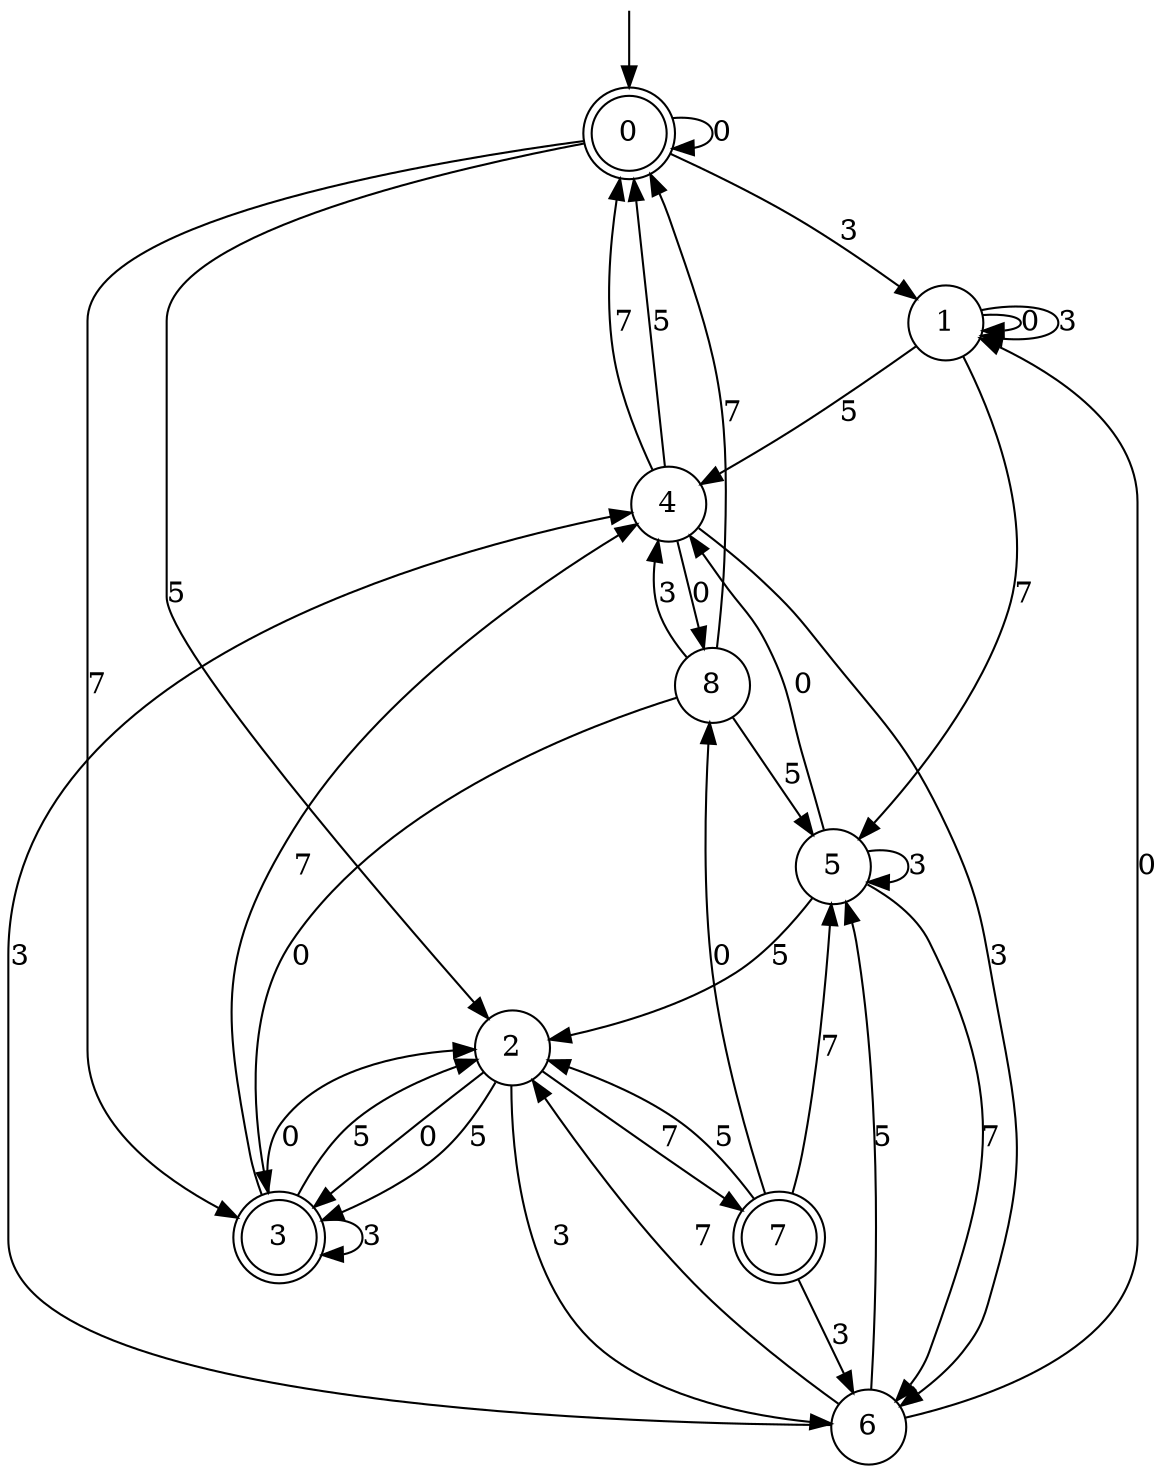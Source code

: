 digraph g {

	s0 [shape="doublecircle" label="0"];
	s1 [shape="circle" label="1"];
	s2 [shape="circle" label="2"];
	s3 [shape="doublecircle" label="3"];
	s4 [shape="circle" label="4"];
	s5 [shape="circle" label="5"];
	s6 [shape="circle" label="6"];
	s7 [shape="doublecircle" label="7"];
	s8 [shape="circle" label="8"];
	s0 -> s0 [label="0"];
	s0 -> s1 [label="3"];
	s0 -> s2 [label="5"];
	s0 -> s3 [label="7"];
	s1 -> s1 [label="0"];
	s1 -> s1 [label="3"];
	s1 -> s4 [label="5"];
	s1 -> s5 [label="7"];
	s2 -> s3 [label="0"];
	s2 -> s6 [label="3"];
	s2 -> s3 [label="5"];
	s2 -> s7 [label="7"];
	s3 -> s2 [label="0"];
	s3 -> s3 [label="3"];
	s3 -> s2 [label="5"];
	s3 -> s4 [label="7"];
	s4 -> s8 [label="0"];
	s4 -> s6 [label="3"];
	s4 -> s0 [label="5"];
	s4 -> s0 [label="7"];
	s5 -> s4 [label="0"];
	s5 -> s5 [label="3"];
	s5 -> s2 [label="5"];
	s5 -> s6 [label="7"];
	s6 -> s1 [label="0"];
	s6 -> s4 [label="3"];
	s6 -> s5 [label="5"];
	s6 -> s2 [label="7"];
	s7 -> s8 [label="0"];
	s7 -> s6 [label="3"];
	s7 -> s2 [label="5"];
	s7 -> s5 [label="7"];
	s8 -> s3 [label="0"];
	s8 -> s4 [label="3"];
	s8 -> s5 [label="5"];
	s8 -> s0 [label="7"];

__start0 [label="" shape="none" width="0" height="0"];
__start0 -> s0;

}
